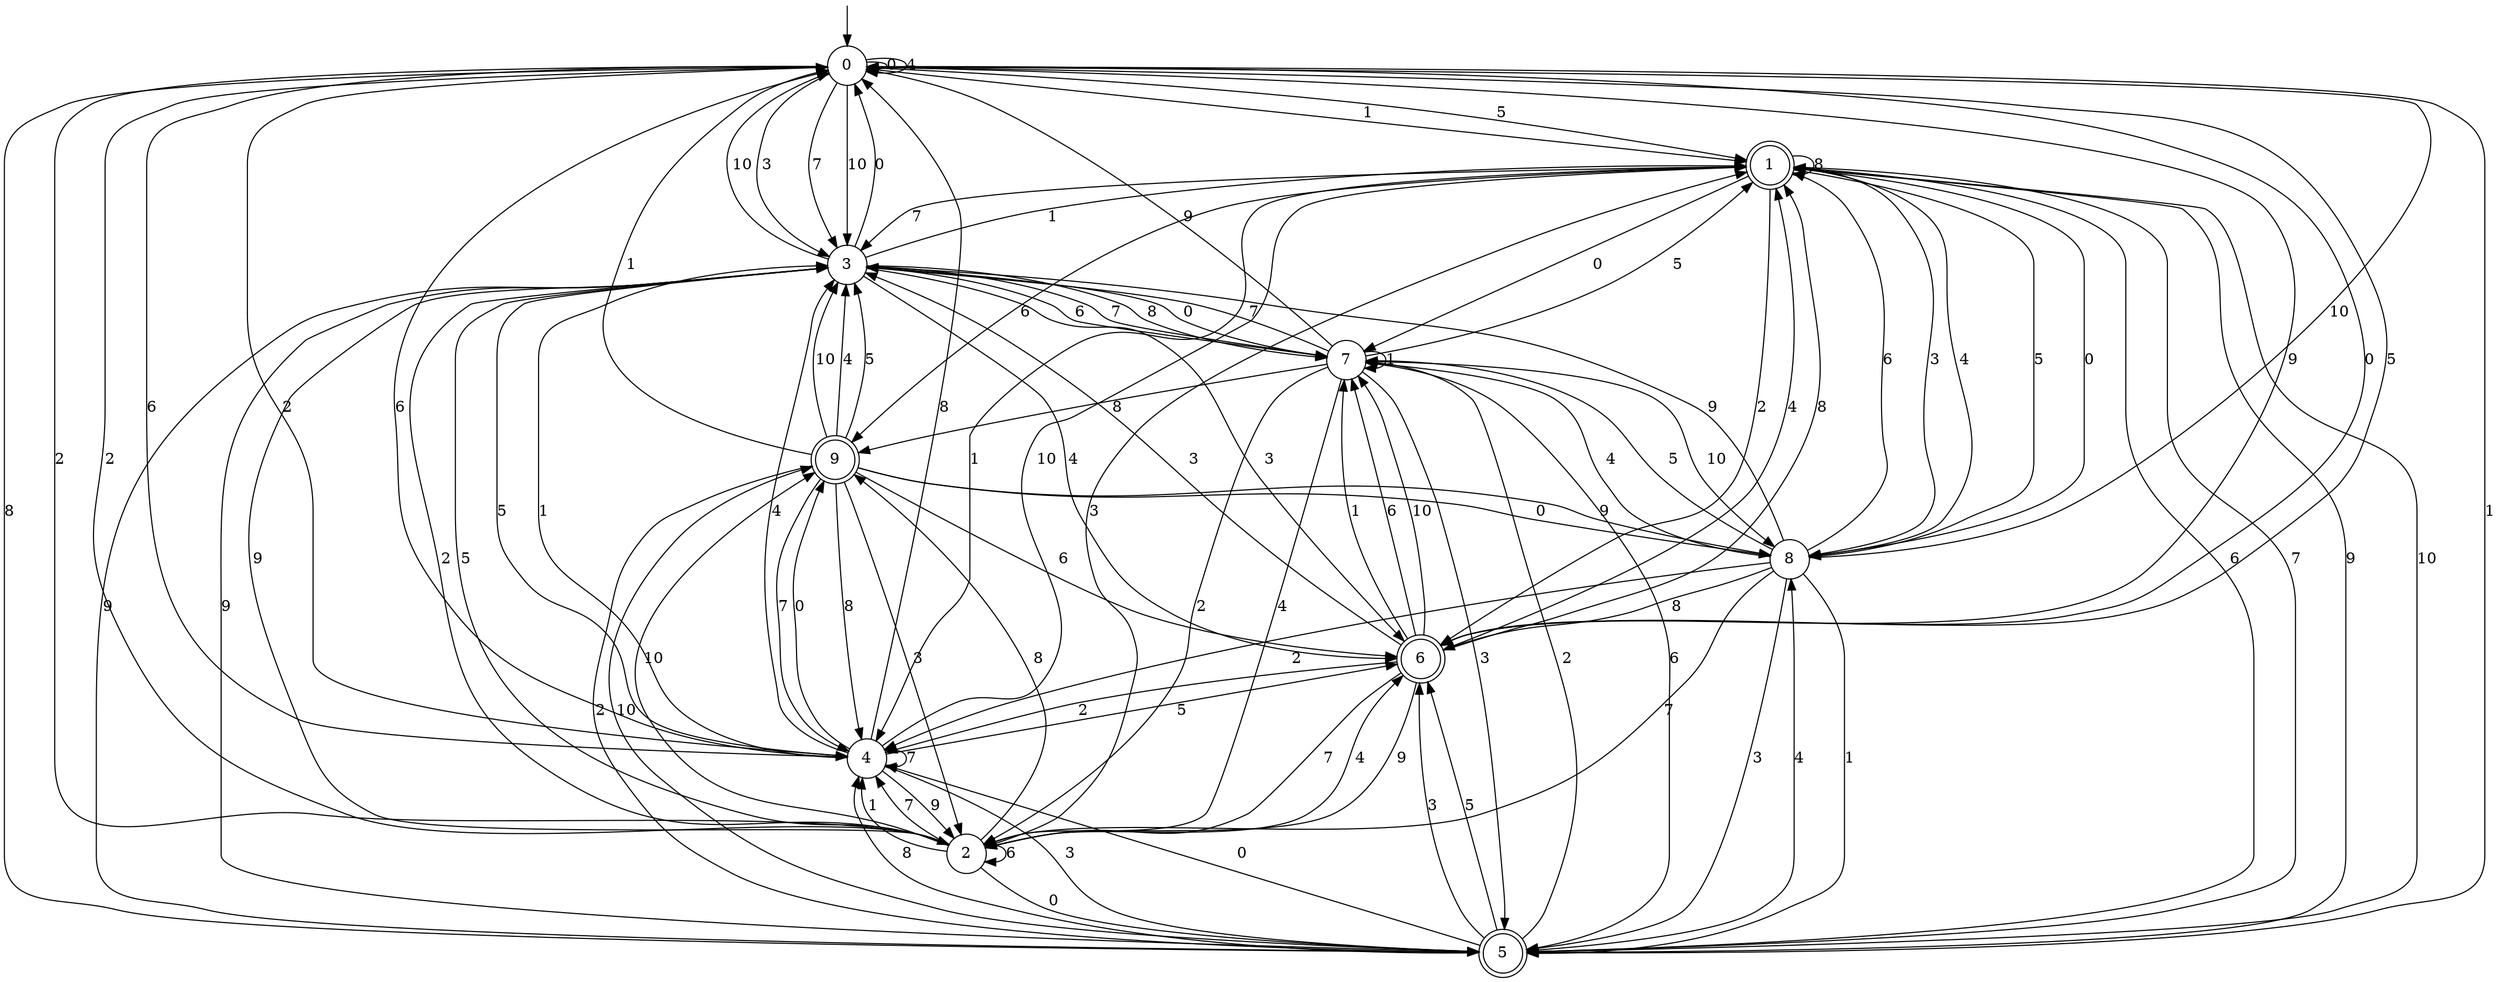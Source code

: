 digraph g {

	s0 [shape="circle" label="0"];
	s1 [shape="doublecircle" label="1"];
	s2 [shape="circle" label="2"];
	s3 [shape="circle" label="3"];
	s4 [shape="circle" label="4"];
	s5 [shape="doublecircle" label="5"];
	s6 [shape="doublecircle" label="6"];
	s7 [shape="circle" label="7"];
	s8 [shape="circle" label="8"];
	s9 [shape="doublecircle" label="9"];
	s0 -> s0 [label="0"];
	s0 -> s1 [label="1"];
	s0 -> s2 [label="2"];
	s0 -> s3 [label="3"];
	s0 -> s0 [label="4"];
	s0 -> s1 [label="5"];
	s0 -> s4 [label="6"];
	s0 -> s3 [label="7"];
	s0 -> s5 [label="8"];
	s0 -> s6 [label="9"];
	s0 -> s3 [label="10"];
	s1 -> s7 [label="0"];
	s1 -> s4 [label="1"];
	s1 -> s6 [label="2"];
	s1 -> s8 [label="3"];
	s1 -> s8 [label="4"];
	s1 -> s8 [label="5"];
	s1 -> s9 [label="6"];
	s1 -> s3 [label="7"];
	s1 -> s1 [label="8"];
	s1 -> s5 [label="9"];
	s1 -> s5 [label="10"];
	s2 -> s5 [label="0"];
	s2 -> s4 [label="1"];
	s2 -> s0 [label="2"];
	s2 -> s1 [label="3"];
	s2 -> s6 [label="4"];
	s2 -> s3 [label="5"];
	s2 -> s2 [label="6"];
	s2 -> s4 [label="7"];
	s2 -> s9 [label="8"];
	s2 -> s3 [label="9"];
	s2 -> s9 [label="10"];
	s3 -> s0 [label="0"];
	s3 -> s1 [label="1"];
	s3 -> s2 [label="2"];
	s3 -> s6 [label="3"];
	s3 -> s6 [label="4"];
	s3 -> s4 [label="5"];
	s3 -> s7 [label="6"];
	s3 -> s7 [label="7"];
	s3 -> s7 [label="8"];
	s3 -> s5 [label="9"];
	s3 -> s0 [label="10"];
	s4 -> s9 [label="0"];
	s4 -> s3 [label="1"];
	s4 -> s0 [label="2"];
	s4 -> s5 [label="3"];
	s4 -> s3 [label="4"];
	s4 -> s6 [label="5"];
	s4 -> s0 [label="6"];
	s4 -> s4 [label="7"];
	s4 -> s0 [label="8"];
	s4 -> s2 [label="9"];
	s4 -> s1 [label="10"];
	s5 -> s4 [label="0"];
	s5 -> s0 [label="1"];
	s5 -> s7 [label="2"];
	s5 -> s6 [label="3"];
	s5 -> s8 [label="4"];
	s5 -> s6 [label="5"];
	s5 -> s1 [label="6"];
	s5 -> s1 [label="7"];
	s5 -> s4 [label="8"];
	s5 -> s3 [label="9"];
	s5 -> s9 [label="10"];
	s6 -> s0 [label="0"];
	s6 -> s7 [label="1"];
	s6 -> s4 [label="2"];
	s6 -> s3 [label="3"];
	s6 -> s1 [label="4"];
	s6 -> s0 [label="5"];
	s6 -> s7 [label="6"];
	s6 -> s2 [label="7"];
	s6 -> s1 [label="8"];
	s6 -> s2 [label="9"];
	s6 -> s7 [label="10"];
	s7 -> s3 [label="0"];
	s7 -> s7 [label="1"];
	s7 -> s2 [label="2"];
	s7 -> s5 [label="3"];
	s7 -> s2 [label="4"];
	s7 -> s1 [label="5"];
	s7 -> s5 [label="6"];
	s7 -> s3 [label="7"];
	s7 -> s9 [label="8"];
	s7 -> s0 [label="9"];
	s7 -> s8 [label="10"];
	s8 -> s1 [label="0"];
	s8 -> s5 [label="1"];
	s8 -> s4 [label="2"];
	s8 -> s5 [label="3"];
	s8 -> s7 [label="4"];
	s8 -> s7 [label="5"];
	s8 -> s1 [label="6"];
	s8 -> s2 [label="7"];
	s8 -> s6 [label="8"];
	s8 -> s3 [label="9"];
	s8 -> s0 [label="10"];
	s9 -> s8 [label="0"];
	s9 -> s0 [label="1"];
	s9 -> s5 [label="2"];
	s9 -> s2 [label="3"];
	s9 -> s3 [label="4"];
	s9 -> s3 [label="5"];
	s9 -> s6 [label="6"];
	s9 -> s4 [label="7"];
	s9 -> s4 [label="8"];
	s9 -> s8 [label="9"];
	s9 -> s3 [label="10"];

__start0 [label="" shape="none" width="0" height="0"];
__start0 -> s0;

}
